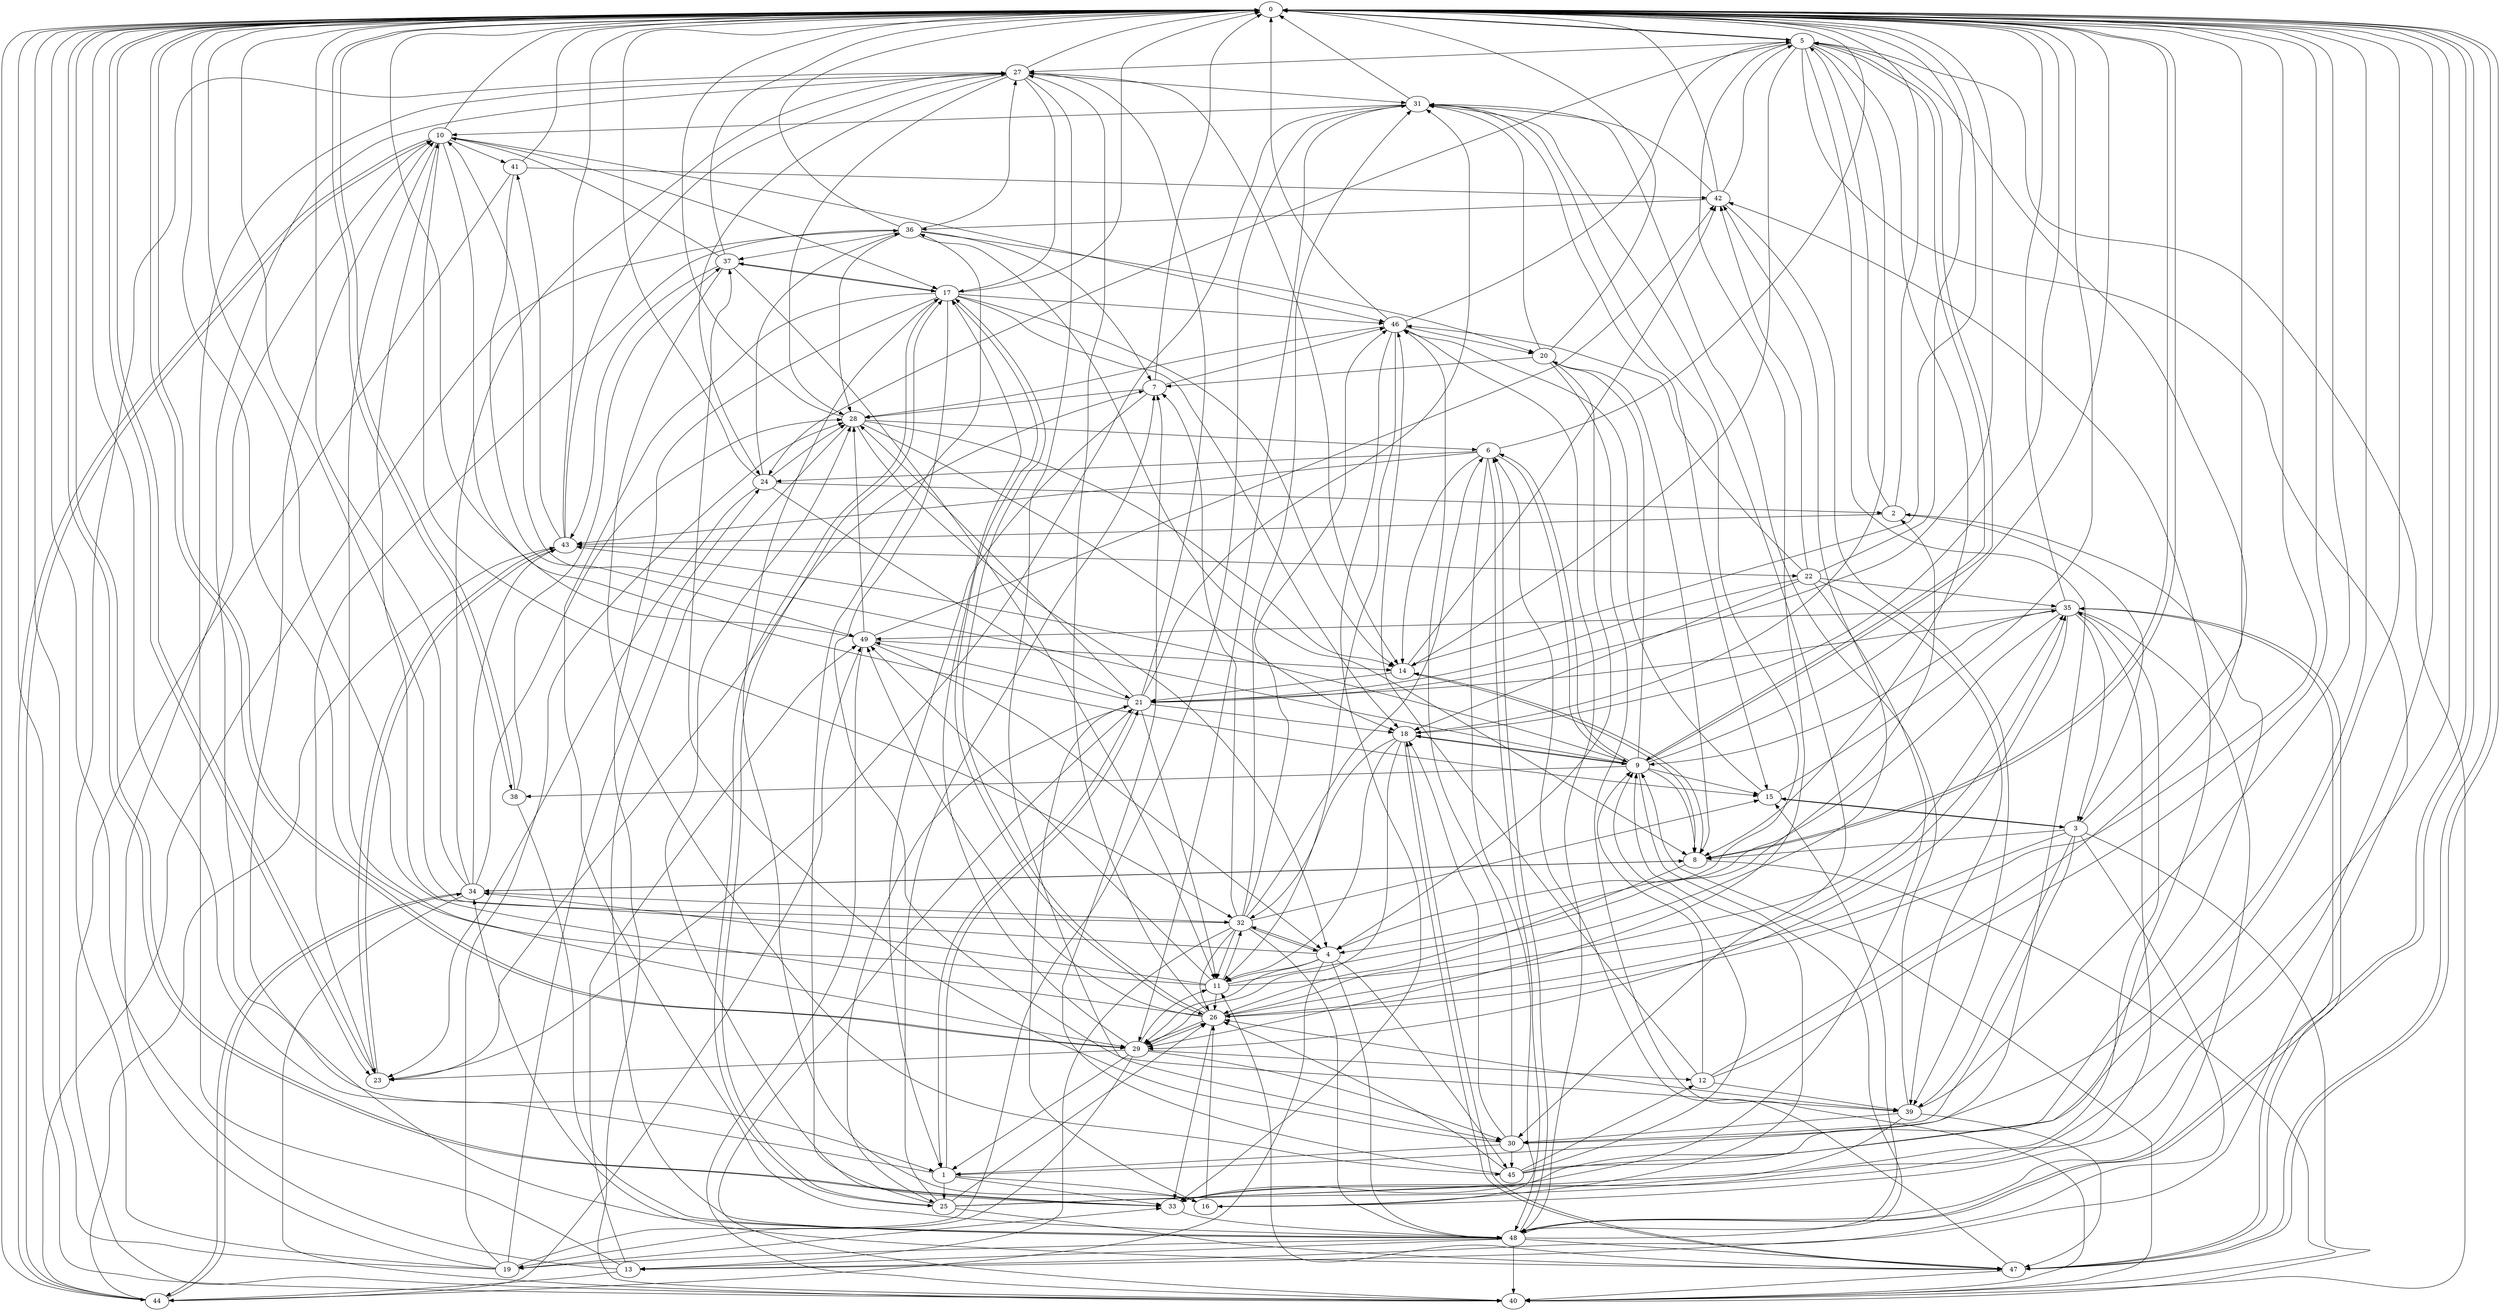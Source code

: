 strict digraph "" {
	0	 [component_delay=3];
	5	 [component_delay=3];
	0 -> 5	 [wire_delay=1];
	8	 [component_delay=3];
	0 -> 8	 [wire_delay=1];
	23	 [component_delay=3];
	0 -> 23	 [wire_delay=1];
	29	 [component_delay=3];
	0 -> 29	 [wire_delay=1];
	33	 [component_delay=3];
	0 -> 33	 [wire_delay=1];
	38	 [component_delay=3];
	0 -> 38	 [wire_delay=1];
	47	 [component_delay=3];
	0 -> 47	 [wire_delay=1];
	48	 [component_delay=3];
	0 -> 48	 [wire_delay=1];
	1	 [component_delay=3];
	1 -> 0	 [wire_delay=1];
	16	 [component_delay=3];
	1 -> 16	 [wire_delay=1];
	21	 [component_delay=3];
	1 -> 21	 [wire_delay=1];
	25	 [component_delay=3];
	1 -> 25	 [wire_delay=1];
	1 -> 33	 [wire_delay=1];
	2	 [component_delay=3];
	2 -> 0	 [wire_delay=1];
	3	 [component_delay=3];
	2 -> 3	 [wire_delay=1];
	2 -> 5	 [wire_delay=1];
	43	 [component_delay=3];
	2 -> 43	 [wire_delay=1];
	3 -> 0	 [wire_delay=1];
	3 -> 8	 [wire_delay=1];
	13	 [component_delay=3];
	3 -> 13	 [wire_delay=1];
	15	 [component_delay=3];
	3 -> 15	 [wire_delay=1];
	26	 [component_delay=3];
	3 -> 26	 [wire_delay=1];
	30	 [component_delay=3];
	3 -> 30	 [wire_delay=1];
	39	 [component_delay=3];
	3 -> 39	 [wire_delay=1];
	40	 [component_delay=3];
	3 -> 40	 [wire_delay=1];
	4	 [component_delay=3];
	4 -> 0	 [wire_delay=1];
	11	 [component_delay=3];
	4 -> 11	 [wire_delay=1];
	4 -> 29	 [wire_delay=1];
	32	 [component_delay=3];
	4 -> 32	 [wire_delay=1];
	44	 [component_delay=3];
	4 -> 44	 [wire_delay=1];
	45	 [component_delay=3];
	4 -> 45	 [wire_delay=1];
	4 -> 48	 [wire_delay=1];
	5 -> 0	 [wire_delay=1];
	5 -> 1	 [wire_delay=1];
	5 -> 8	 [wire_delay=1];
	9	 [component_delay=3];
	5 -> 9	 [wire_delay=1];
	5 -> 13	 [wire_delay=1];
	14	 [component_delay=3];
	5 -> 14	 [wire_delay=1];
	18	 [component_delay=3];
	5 -> 18	 [wire_delay=1];
	24	 [component_delay=3];
	5 -> 24	 [wire_delay=1];
	27	 [component_delay=3];
	5 -> 27	 [wire_delay=1];
	5 -> 29	 [wire_delay=1];
	5 -> 40	 [wire_delay=1];
	6	 [component_delay=3];
	6 -> 0	 [wire_delay=1];
	6 -> 9	 [wire_delay=1];
	6 -> 14	 [wire_delay=1];
	6 -> 16	 [wire_delay=1];
	6 -> 24	 [wire_delay=1];
	6 -> 43	 [wire_delay=1];
	6 -> 48	 [wire_delay=1];
	7	 [component_delay=3];
	7 -> 0	 [wire_delay=1];
	7 -> 1	 [wire_delay=1];
	28	 [component_delay=3];
	7 -> 28	 [wire_delay=1];
	46	 [component_delay=3];
	7 -> 46	 [wire_delay=1];
	8 -> 0	 [wire_delay=1];
	8 -> 14	 [wire_delay=1];
	8 -> 26	 [wire_delay=1];
	34	 [component_delay=3];
	8 -> 34	 [wire_delay=1];
	8 -> 40	 [wire_delay=1];
	9 -> 0	 [wire_delay=1];
	9 -> 5	 [wire_delay=1];
	9 -> 6	 [wire_delay=1];
	9 -> 8	 [wire_delay=1];
	10	 [component_delay=3];
	9 -> 10	 [wire_delay=1];
	9 -> 15	 [wire_delay=1];
	9 -> 18	 [wire_delay=1];
	20	 [component_delay=3];
	9 -> 20	 [wire_delay=1];
	9 -> 38	 [wire_delay=1];
	9 -> 43	 [wire_delay=1];
	9 -> 48	 [wire_delay=1];
	10 -> 0	 [wire_delay=1];
	10 -> 15	 [wire_delay=1];
	17	 [component_delay=3];
	10 -> 17	 [wire_delay=1];
	10 -> 29	 [wire_delay=1];
	10 -> 32	 [wire_delay=1];
	41	 [component_delay=3];
	10 -> 41	 [wire_delay=1];
	10 -> 44	 [wire_delay=1];
	10 -> 46	 [wire_delay=1];
	11 -> 0	 [wire_delay=1];
	11 -> 2	 [wire_delay=1];
	11 -> 26	 [wire_delay=1];
	11 -> 32	 [wire_delay=1];
	11 -> 34	 [wire_delay=1];
	35	 [component_delay=3];
	11 -> 35	 [wire_delay=1];
	49	 [component_delay=3];
	11 -> 49	 [wire_delay=1];
	12	 [component_delay=3];
	12 -> 0	 [wire_delay=1];
	12 -> 5	 [wire_delay=1];
	12 -> 9	 [wire_delay=1];
	12 -> 39	 [wire_delay=1];
	12 -> 46	 [wire_delay=1];
	13 -> 0	 [wire_delay=1];
	13 -> 27	 [wire_delay=1];
	13 -> 44	 [wire_delay=1];
	13 -> 49	 [wire_delay=1];
	14 -> 0	 [wire_delay=1];
	14 -> 8	 [wire_delay=1];
	14 -> 21	 [wire_delay=1];
	42	 [component_delay=3];
	14 -> 42	 [wire_delay=1];
	15 -> 0	 [wire_delay=1];
	15 -> 3	 [wire_delay=1];
	15 -> 46	 [wire_delay=1];
	16 -> 0	 [wire_delay=1];
	16 -> 9	 [wire_delay=1];
	16 -> 17	 [wire_delay=1];
	16 -> 21	 [wire_delay=1];
	16 -> 26	 [wire_delay=1];
	17 -> 0	 [wire_delay=1];
	17 -> 14	 [wire_delay=1];
	17 -> 18	 [wire_delay=1];
	17 -> 25	 [wire_delay=1];
	17 -> 26	 [wire_delay=1];
	37	 [component_delay=3];
	17 -> 37	 [wire_delay=1];
	17 -> 39	 [wire_delay=1];
	17 -> 40	 [wire_delay=1];
	17 -> 46	 [wire_delay=1];
	17 -> 48	 [wire_delay=1];
	18 -> 0	 [wire_delay=1];
	18 -> 9	 [wire_delay=1];
	18 -> 11	 [wire_delay=1];
	18 -> 29	 [wire_delay=1];
	18 -> 32	 [wire_delay=1];
	18 -> 47	 [wire_delay=1];
	19	 [component_delay=3];
	19 -> 0	 [wire_delay=1];
	19 -> 10	 [wire_delay=1];
	19 -> 24	 [wire_delay=1];
	19 -> 27	 [wire_delay=1];
	19 -> 28	 [wire_delay=1];
	31	 [component_delay=3];
	19 -> 31	 [wire_delay=1];
	19 -> 33	 [wire_delay=1];
	20 -> 0	 [wire_delay=1];
	20 -> 4	 [wire_delay=1];
	20 -> 7	 [wire_delay=1];
	20 -> 8	 [wire_delay=1];
	20 -> 31	 [wire_delay=1];
	20 -> 40	 [wire_delay=1];
	21 -> 0	 [wire_delay=1];
	21 -> 1	 [wire_delay=1];
	21 -> 11	 [wire_delay=1];
	21 -> 18	 [wire_delay=1];
	21 -> 25	 [wire_delay=1];
	21 -> 27	 [wire_delay=1];
	21 -> 28	 [wire_delay=1];
	21 -> 31	 [wire_delay=1];
	21 -> 35	 [wire_delay=1];
	21 -> 49	 [wire_delay=1];
	22	 [component_delay=3];
	22 -> 0	 [wire_delay=1];
	22 -> 18	 [wire_delay=1];
	22 -> 21	 [wire_delay=1];
	22 -> 33	 [wire_delay=1];
	22 -> 35	 [wire_delay=1];
	22 -> 39	 [wire_delay=1];
	22 -> 42	 [wire_delay=1];
	22 -> 46	 [wire_delay=1];
	23 -> 0	 [wire_delay=1];
	23 -> 7	 [wire_delay=1];
	23 -> 43	 [wire_delay=1];
	24 -> 0	 [wire_delay=1];
	24 -> 2	 [wire_delay=1];
	24 -> 21	 [wire_delay=1];
	24 -> 23	 [wire_delay=1];
	24 -> 28	 [wire_delay=1];
	36	 [component_delay=3];
	24 -> 36	 [wire_delay=1];
	25 -> 0	 [wire_delay=1];
	25 -> 7	 [wire_delay=1];
	25 -> 17	 [wire_delay=1];
	25 -> 26	 [wire_delay=1];
	25 -> 35	 [wire_delay=1];
	25 -> 36	 [wire_delay=1];
	25 -> 42	 [wire_delay=1];
	25 -> 47	 [wire_delay=1];
	26 -> 0	 [wire_delay=1];
	26 -> 10	 [wire_delay=1];
	26 -> 17	 [wire_delay=1];
	26 -> 27	 [wire_delay=1];
	26 -> 29	 [wire_delay=1];
	26 -> 33	 [wire_delay=1];
	26 -> 35	 [wire_delay=1];
	26 -> 42	 [wire_delay=1];
	26 -> 49	 [wire_delay=1];
	27 -> 0	 [wire_delay=1];
	27 -> 1	 [wire_delay=1];
	27 -> 14	 [wire_delay=1];
	27 -> 17	 [wire_delay=1];
	27 -> 24	 [wire_delay=1];
	27 -> 28	 [wire_delay=1];
	27 -> 30	 [wire_delay=1];
	27 -> 31	 [wire_delay=1];
	28 -> 0	 [wire_delay=1];
	28 -> 4	 [wire_delay=1];
	28 -> 6	 [wire_delay=1];
	28 -> 14	 [wire_delay=1];
	28 -> 18	 [wire_delay=1];
	28 -> 48	 [wire_delay=1];
	29 -> 0	 [wire_delay=1];
	29 -> 1	 [wire_delay=1];
	29 -> 11	 [wire_delay=1];
	29 -> 12	 [wire_delay=1];
	29 -> 17	 [wire_delay=1];
	29 -> 19	 [wire_delay=1];
	29 -> 23	 [wire_delay=1];
	29 -> 26	 [wire_delay=1];
	29 -> 30	 [wire_delay=1];
	30 -> 0	 [wire_delay=1];
	30 -> 1	 [wire_delay=1];
	30 -> 18	 [wire_delay=1];
	30 -> 37	 [wire_delay=1];
	30 -> 45	 [wire_delay=1];
	30 -> 46	 [wire_delay=1];
	31 -> 0	 [wire_delay=1];
	31 -> 4	 [wire_delay=1];
	31 -> 10	 [wire_delay=1];
	31 -> 15	 [wire_delay=1];
	31 -> 23	 [wire_delay=1];
	31 -> 29	 [wire_delay=1];
	31 -> 30	 [wire_delay=1];
	32 -> 0	 [wire_delay=1];
	32 -> 4	 [wire_delay=1];
	32 -> 6	 [wire_delay=1];
	32 -> 7	 [wire_delay=1];
	32 -> 11	 [wire_delay=1];
	32 -> 13	 [wire_delay=1];
	32 -> 15	 [wire_delay=1];
	32 -> 26	 [wire_delay=1];
	32 -> 31	 [wire_delay=1];
	32 -> 46	 [wire_delay=1];
	32 -> 48	 [wire_delay=1];
	33 -> 0	 [wire_delay=1];
	33 -> 28	 [wire_delay=1];
	33 -> 48	 [wire_delay=1];
	34 -> 0	 [wire_delay=1];
	34 -> 8	 [wire_delay=1];
	34 -> 27	 [wire_delay=1];
	34 -> 28	 [wire_delay=1];
	34 -> 32	 [wire_delay=1];
	34 -> 40	 [wire_delay=1];
	34 -> 43	 [wire_delay=1];
	34 -> 44	 [wire_delay=1];
	35 -> 0	 [wire_delay=1];
	35 -> 3	 [wire_delay=1];
	35 -> 4	 [wire_delay=1];
	35 -> 9	 [wire_delay=1];
	35 -> 29	 [wire_delay=1];
	35 -> 33	 [wire_delay=1];
	35 -> 47	 [wire_delay=1];
	35 -> 48	 [wire_delay=1];
	35 -> 49	 [wire_delay=1];
	36 -> 0	 [wire_delay=1];
	36 -> 7	 [wire_delay=1];
	36 -> 8	 [wire_delay=1];
	36 -> 20	 [wire_delay=1];
	36 -> 23	 [wire_delay=1];
	36 -> 27	 [wire_delay=1];
	36 -> 28	 [wire_delay=1];
	36 -> 37	 [wire_delay=1];
	37 -> 0	 [wire_delay=1];
	37 -> 10	 [wire_delay=1];
	37 -> 11	 [wire_delay=1];
	37 -> 17	 [wire_delay=1];
	37 -> 43	 [wire_delay=1];
	37 -> 45	 [wire_delay=1];
	38 -> 0	 [wire_delay=1];
	38 -> 37	 [wire_delay=1];
	38 -> 48	 [wire_delay=1];
	39 -> 0	 [wire_delay=1];
	39 -> 26	 [wire_delay=1];
	39 -> 30	 [wire_delay=1];
	39 -> 31	 [wire_delay=1];
	39 -> 33	 [wire_delay=1];
	39 -> 47	 [wire_delay=1];
	40 -> 0	 [wire_delay=1];
	40 -> 9	 [wire_delay=1];
	40 -> 21	 [wire_delay=1];
	41 -> 0	 [wire_delay=1];
	41 -> 40	 [wire_delay=1];
	41 -> 42	 [wire_delay=1];
	41 -> 49	 [wire_delay=1];
	42 -> 0	 [wire_delay=1];
	42 -> 5	 [wire_delay=1];
	42 -> 31	 [wire_delay=1];
	42 -> 36	 [wire_delay=1];
	42 -> 39	 [wire_delay=1];
	43 -> 0	 [wire_delay=1];
	43 -> 22	 [wire_delay=1];
	43 -> 23	 [wire_delay=1];
	43 -> 27	 [wire_delay=1];
	43 -> 41	 [wire_delay=1];
	44 -> 0	 [wire_delay=1];
	44 -> 10	 [wire_delay=1];
	44 -> 34	 [wire_delay=1];
	44 -> 36	 [wire_delay=1];
	44 -> 43	 [wire_delay=1];
	44 -> 49	 [wire_delay=1];
	45 -> 0	 [wire_delay=1];
	45 -> 2	 [wire_delay=1];
	45 -> 7	 [wire_delay=1];
	45 -> 9	 [wire_delay=1];
	45 -> 12	 [wire_delay=1];
	45 -> 26	 [wire_delay=1];
	46 -> 0	 [wire_delay=1];
	46 -> 5	 [wire_delay=1];
	46 -> 11	 [wire_delay=1];
	46 -> 20	 [wire_delay=1];
	46 -> 28	 [wire_delay=1];
	46 -> 33	 [wire_delay=1];
	46 -> 48	 [wire_delay=1];
	47 -> 0	 [wire_delay=1];
	47 -> 6	 [wire_delay=1];
	47 -> 11	 [wire_delay=1];
	47 -> 18	 [wire_delay=1];
	47 -> 34	 [wire_delay=1];
	47 -> 35	 [wire_delay=1];
	47 -> 40	 [wire_delay=1];
	48 -> 0	 [wire_delay=1];
	48 -> 6	 [wire_delay=1];
	48 -> 10	 [wire_delay=1];
	48 -> 13	 [wire_delay=1];
	48 -> 15	 [wire_delay=1];
	48 -> 19	 [wire_delay=1];
	48 -> 40	 [wire_delay=1];
	48 -> 47	 [wire_delay=1];
	49 -> 0	 [wire_delay=1];
	49 -> 4	 [wire_delay=1];
	49 -> 14	 [wire_delay=1];
	49 -> 28	 [wire_delay=1];
	49 -> 40	 [wire_delay=1];
	49 -> 42	 [wire_delay=1];
}
